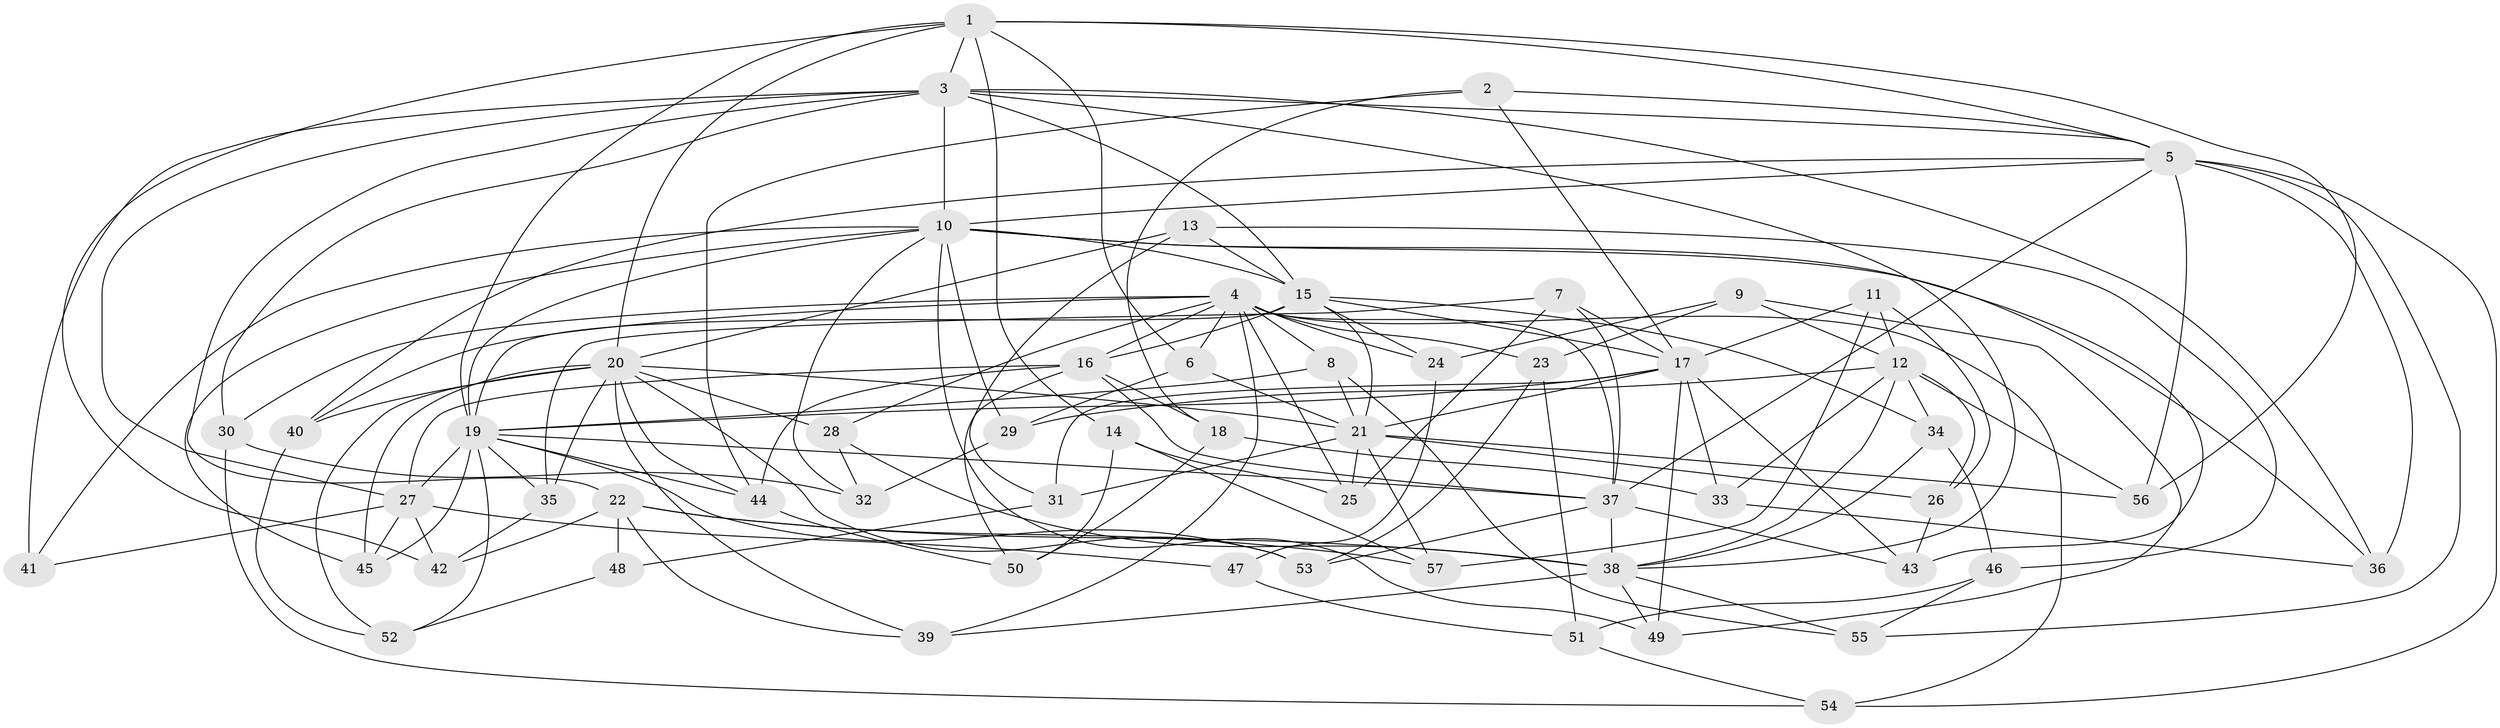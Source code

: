 // original degree distribution, {4: 1.0}
// Generated by graph-tools (version 1.1) at 2025/38/03/09/25 02:38:03]
// undirected, 57 vertices, 155 edges
graph export_dot {
graph [start="1"]
  node [color=gray90,style=filled];
  1;
  2;
  3;
  4;
  5;
  6;
  7;
  8;
  9;
  10;
  11;
  12;
  13;
  14;
  15;
  16;
  17;
  18;
  19;
  20;
  21;
  22;
  23;
  24;
  25;
  26;
  27;
  28;
  29;
  30;
  31;
  32;
  33;
  34;
  35;
  36;
  37;
  38;
  39;
  40;
  41;
  42;
  43;
  44;
  45;
  46;
  47;
  48;
  49;
  50;
  51;
  52;
  53;
  54;
  55;
  56;
  57;
  1 -- 3 [weight=1.0];
  1 -- 5 [weight=1.0];
  1 -- 6 [weight=1.0];
  1 -- 14 [weight=1.0];
  1 -- 19 [weight=1.0];
  1 -- 20 [weight=1.0];
  1 -- 42 [weight=1.0];
  1 -- 56 [weight=1.0];
  2 -- 5 [weight=1.0];
  2 -- 17 [weight=1.0];
  2 -- 18 [weight=1.0];
  2 -- 44 [weight=1.0];
  3 -- 5 [weight=2.0];
  3 -- 10 [weight=1.0];
  3 -- 15 [weight=1.0];
  3 -- 22 [weight=1.0];
  3 -- 27 [weight=1.0];
  3 -- 30 [weight=1.0];
  3 -- 36 [weight=1.0];
  3 -- 38 [weight=1.0];
  3 -- 41 [weight=2.0];
  4 -- 6 [weight=1.0];
  4 -- 8 [weight=1.0];
  4 -- 16 [weight=1.0];
  4 -- 23 [weight=1.0];
  4 -- 24 [weight=1.0];
  4 -- 25 [weight=1.0];
  4 -- 28 [weight=1.0];
  4 -- 30 [weight=1.0];
  4 -- 37 [weight=1.0];
  4 -- 39 [weight=1.0];
  4 -- 40 [weight=1.0];
  4 -- 54 [weight=1.0];
  5 -- 10 [weight=1.0];
  5 -- 36 [weight=1.0];
  5 -- 37 [weight=2.0];
  5 -- 40 [weight=1.0];
  5 -- 54 [weight=1.0];
  5 -- 55 [weight=1.0];
  5 -- 56 [weight=1.0];
  6 -- 21 [weight=1.0];
  6 -- 29 [weight=1.0];
  7 -- 17 [weight=1.0];
  7 -- 25 [weight=1.0];
  7 -- 35 [weight=1.0];
  7 -- 37 [weight=1.0];
  8 -- 19 [weight=1.0];
  8 -- 21 [weight=1.0];
  8 -- 55 [weight=1.0];
  9 -- 12 [weight=1.0];
  9 -- 23 [weight=1.0];
  9 -- 24 [weight=1.0];
  9 -- 49 [weight=1.0];
  10 -- 15 [weight=2.0];
  10 -- 19 [weight=1.0];
  10 -- 29 [weight=1.0];
  10 -- 32 [weight=1.0];
  10 -- 36 [weight=1.0];
  10 -- 41 [weight=1.0];
  10 -- 43 [weight=1.0];
  10 -- 45 [weight=1.0];
  10 -- 49 [weight=1.0];
  11 -- 12 [weight=1.0];
  11 -- 17 [weight=1.0];
  11 -- 26 [weight=1.0];
  11 -- 57 [weight=1.0];
  12 -- 26 [weight=1.0];
  12 -- 29 [weight=1.0];
  12 -- 33 [weight=1.0];
  12 -- 34 [weight=1.0];
  12 -- 38 [weight=1.0];
  12 -- 56 [weight=1.0];
  13 -- 15 [weight=1.0];
  13 -- 20 [weight=1.0];
  13 -- 31 [weight=1.0];
  13 -- 46 [weight=1.0];
  14 -- 25 [weight=1.0];
  14 -- 50 [weight=1.0];
  14 -- 57 [weight=1.0];
  15 -- 16 [weight=1.0];
  15 -- 17 [weight=1.0];
  15 -- 19 [weight=1.0];
  15 -- 21 [weight=1.0];
  15 -- 24 [weight=1.0];
  15 -- 34 [weight=1.0];
  16 -- 18 [weight=1.0];
  16 -- 27 [weight=1.0];
  16 -- 37 [weight=2.0];
  16 -- 44 [weight=1.0];
  16 -- 50 [weight=1.0];
  17 -- 19 [weight=1.0];
  17 -- 21 [weight=3.0];
  17 -- 31 [weight=1.0];
  17 -- 33 [weight=1.0];
  17 -- 43 [weight=1.0];
  17 -- 49 [weight=1.0];
  18 -- 33 [weight=1.0];
  18 -- 50 [weight=1.0];
  19 -- 27 [weight=1.0];
  19 -- 35 [weight=1.0];
  19 -- 37 [weight=1.0];
  19 -- 44 [weight=1.0];
  19 -- 45 [weight=1.0];
  19 -- 52 [weight=1.0];
  19 -- 53 [weight=1.0];
  20 -- 21 [weight=1.0];
  20 -- 28 [weight=1.0];
  20 -- 35 [weight=1.0];
  20 -- 39 [weight=1.0];
  20 -- 40 [weight=1.0];
  20 -- 44 [weight=2.0];
  20 -- 45 [weight=1.0];
  20 -- 52 [weight=1.0];
  20 -- 53 [weight=1.0];
  21 -- 25 [weight=1.0];
  21 -- 26 [weight=1.0];
  21 -- 31 [weight=1.0];
  21 -- 56 [weight=1.0];
  21 -- 57 [weight=1.0];
  22 -- 38 [weight=2.0];
  22 -- 39 [weight=1.0];
  22 -- 42 [weight=1.0];
  22 -- 48 [weight=2.0];
  22 -- 57 [weight=1.0];
  23 -- 51 [weight=1.0];
  23 -- 53 [weight=1.0];
  24 -- 47 [weight=1.0];
  26 -- 43 [weight=1.0];
  27 -- 41 [weight=1.0];
  27 -- 42 [weight=1.0];
  27 -- 45 [weight=1.0];
  27 -- 47 [weight=2.0];
  28 -- 32 [weight=1.0];
  28 -- 38 [weight=1.0];
  29 -- 32 [weight=1.0];
  30 -- 32 [weight=1.0];
  30 -- 54 [weight=1.0];
  31 -- 48 [weight=1.0];
  33 -- 36 [weight=1.0];
  34 -- 38 [weight=1.0];
  34 -- 46 [weight=1.0];
  35 -- 42 [weight=1.0];
  37 -- 38 [weight=1.0];
  37 -- 43 [weight=1.0];
  37 -- 53 [weight=1.0];
  38 -- 39 [weight=1.0];
  38 -- 49 [weight=1.0];
  38 -- 55 [weight=1.0];
  40 -- 52 [weight=1.0];
  44 -- 50 [weight=1.0];
  46 -- 51 [weight=1.0];
  46 -- 55 [weight=1.0];
  47 -- 51 [weight=1.0];
  48 -- 52 [weight=1.0];
  51 -- 54 [weight=1.0];
}
